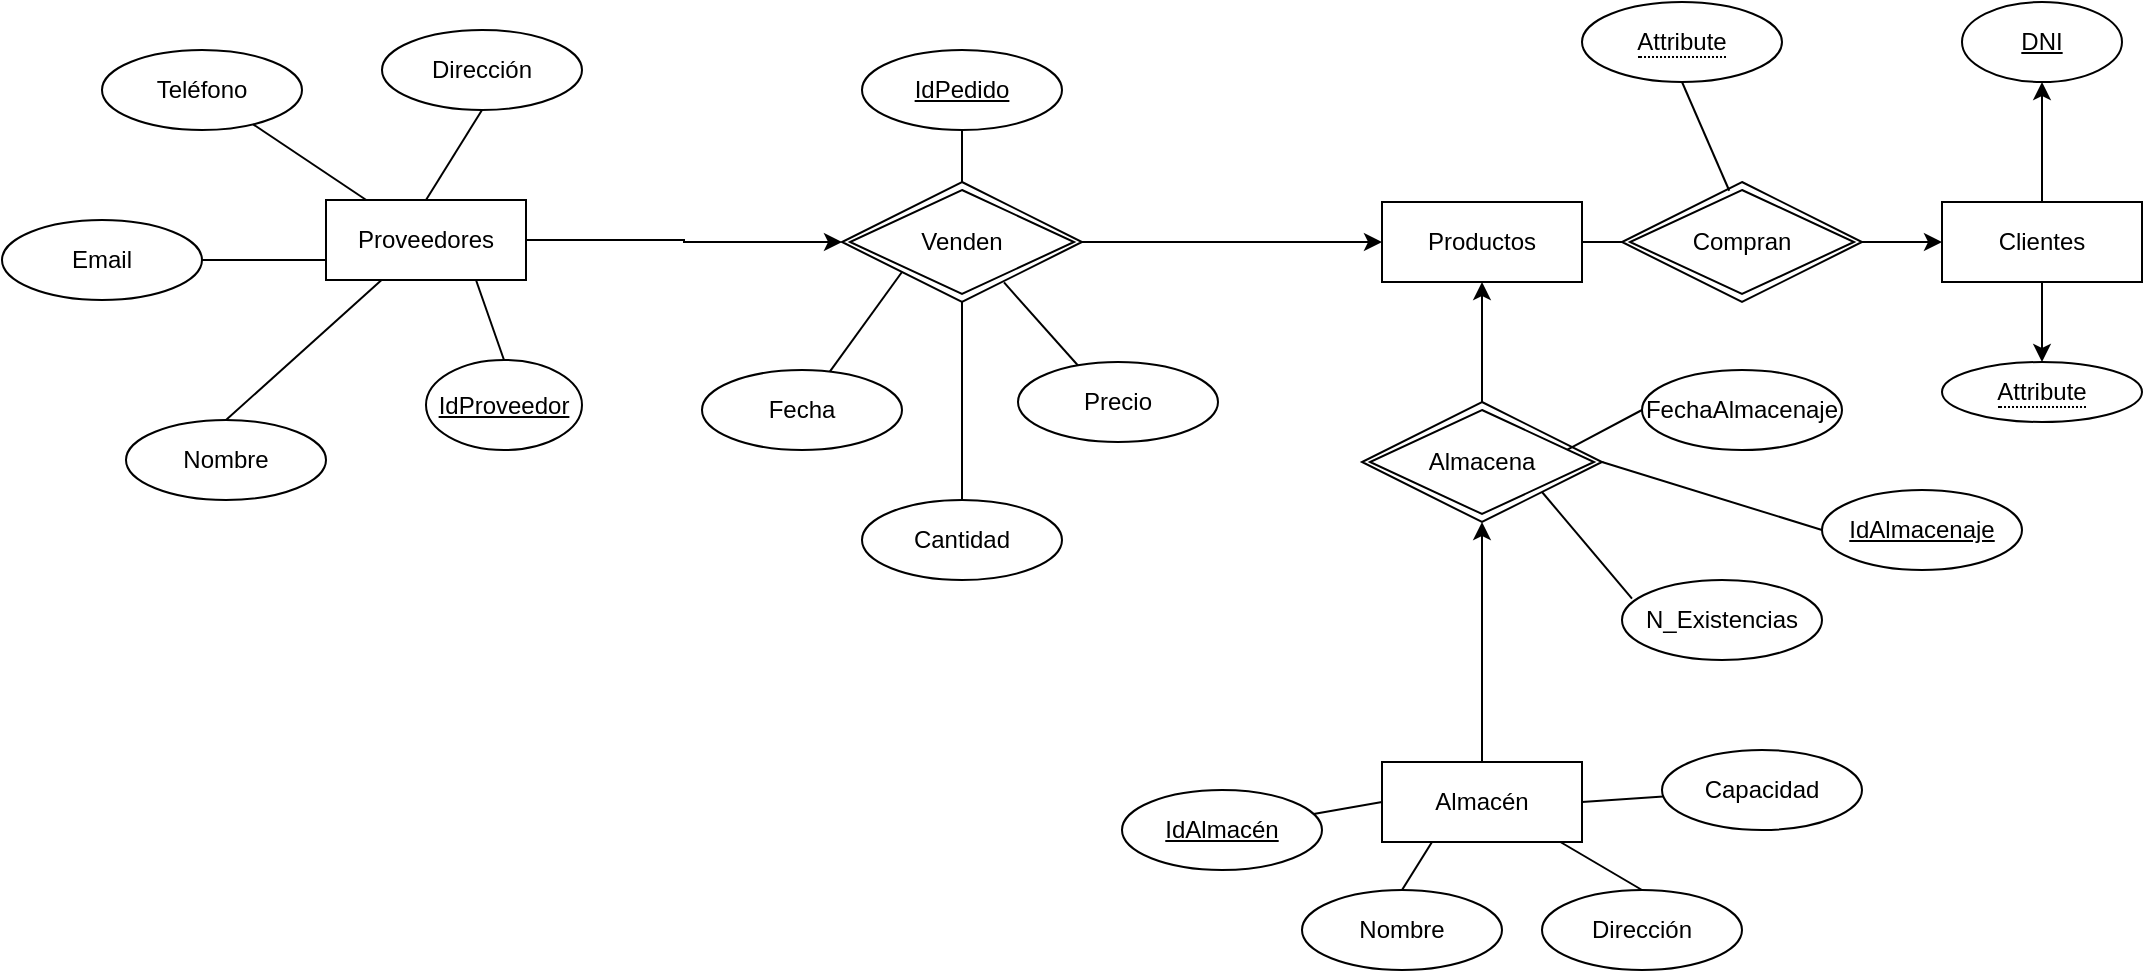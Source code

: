 <mxfile version="22.0.0" type="github">
  <diagram id="prtHgNgQTEPvFCAcTncT" name="Page-1">
    <mxGraphModel dx="1167" dy="602" grid="1" gridSize="10" guides="1" tooltips="1" connect="1" arrows="1" fold="1" page="1" pageScale="1" pageWidth="2336" pageHeight="1654" math="0" shadow="0">
      <root>
        <mxCell id="0" />
        <mxCell id="1" parent="0" />
        <mxCell id="kZnhnawMWi4XAC5wPra--32" value="" style="edgeStyle=orthogonalEdgeStyle;rounded=0;orthogonalLoop=1;jettySize=auto;html=1;" parent="1" source="kZnhnawMWi4XAC5wPra--26" target="kZnhnawMWi4XAC5wPra--29" edge="1">
          <mxGeometry relative="1" as="geometry" />
        </mxCell>
        <mxCell id="kZnhnawMWi4XAC5wPra--26" value="Productos" style="whiteSpace=wrap;html=1;align=center;" parent="1" vertex="1">
          <mxGeometry x="1350" y="756" width="100" height="40" as="geometry" />
        </mxCell>
        <mxCell id="kZnhnawMWi4XAC5wPra--41" style="edgeStyle=orthogonalEdgeStyle;rounded=0;orthogonalLoop=1;jettySize=auto;html=1;entryX=0.5;entryY=1;entryDx=0;entryDy=0;" parent="1" source="kZnhnawMWi4XAC5wPra--27" target="kZnhnawMWi4XAC5wPra--38" edge="1">
          <mxGeometry relative="1" as="geometry" />
        </mxCell>
        <mxCell id="kZnhnawMWi4XAC5wPra--27" value="Almacén" style="whiteSpace=wrap;html=1;align=center;" parent="1" vertex="1">
          <mxGeometry x="1350" y="1036" width="100" height="40" as="geometry" />
        </mxCell>
        <mxCell id="kZnhnawMWi4XAC5wPra--37" style="edgeStyle=orthogonalEdgeStyle;rounded=0;orthogonalLoop=1;jettySize=auto;html=1;" parent="1" source="kZnhnawMWi4XAC5wPra--34" target="kZnhnawMWi4XAC5wPra--26" edge="1">
          <mxGeometry relative="1" as="geometry" />
        </mxCell>
        <mxCell id="kZnhnawMWi4XAC5wPra--28" value="Proveedores" style="whiteSpace=wrap;html=1;align=center;" parent="1" vertex="1">
          <mxGeometry x="822" y="755" width="100" height="40" as="geometry" />
        </mxCell>
        <mxCell id="kZnhnawMWi4XAC5wPra--46" style="edgeStyle=orthogonalEdgeStyle;rounded=0;orthogonalLoop=1;jettySize=auto;html=1;entryX=0.5;entryY=1;entryDx=0;entryDy=0;" parent="1" source="kZnhnawMWi4XAC5wPra--29" target="kZnhnawMWi4XAC5wPra--42" edge="1">
          <mxGeometry relative="1" as="geometry" />
        </mxCell>
        <mxCell id="kZnhnawMWi4XAC5wPra--48" style="edgeStyle=orthogonalEdgeStyle;rounded=0;orthogonalLoop=1;jettySize=auto;html=1;" parent="1" source="kZnhnawMWi4XAC5wPra--29" target="kZnhnawMWi4XAC5wPra--44" edge="1">
          <mxGeometry relative="1" as="geometry" />
        </mxCell>
        <mxCell id="kZnhnawMWi4XAC5wPra--29" value="Clientes" style="whiteSpace=wrap;html=1;align=center;" parent="1" vertex="1">
          <mxGeometry x="1630" y="756" width="100" height="40" as="geometry" />
        </mxCell>
        <mxCell id="kZnhnawMWi4XAC5wPra--31" value="Compran" style="shape=rhombus;double=1;perimeter=rhombusPerimeter;whiteSpace=wrap;html=1;align=center;" parent="1" vertex="1">
          <mxGeometry x="1470" y="746" width="120" height="60" as="geometry" />
        </mxCell>
        <mxCell id="kZnhnawMWi4XAC5wPra--40" style="edgeStyle=orthogonalEdgeStyle;rounded=0;orthogonalLoop=1;jettySize=auto;html=1;entryX=0.5;entryY=1;entryDx=0;entryDy=0;" parent="1" source="kZnhnawMWi4XAC5wPra--38" target="kZnhnawMWi4XAC5wPra--26" edge="1">
          <mxGeometry relative="1" as="geometry" />
        </mxCell>
        <mxCell id="kZnhnawMWi4XAC5wPra--38" value="Almacena" style="shape=rhombus;double=1;perimeter=rhombusPerimeter;whiteSpace=wrap;html=1;align=center;" parent="1" vertex="1">
          <mxGeometry x="1340" y="856" width="120" height="60" as="geometry" />
        </mxCell>
        <mxCell id="kZnhnawMWi4XAC5wPra--42" value="DNI" style="ellipse;whiteSpace=wrap;html=1;align=center;fontStyle=4;" parent="1" vertex="1">
          <mxGeometry x="1640" y="656" width="80" height="40" as="geometry" />
        </mxCell>
        <mxCell id="kZnhnawMWi4XAC5wPra--44" value="&lt;span style=&quot;border-bottom: 1px dotted&quot;&gt;Attribute&lt;/span&gt;" style="ellipse;whiteSpace=wrap;html=1;align=center;" parent="1" vertex="1">
          <mxGeometry x="1630" y="836" width="100" height="30" as="geometry" />
        </mxCell>
        <mxCell id="kZnhnawMWi4XAC5wPra--49" value="&lt;span style=&quot;border-bottom: 1px dotted&quot;&gt;Attribute&lt;/span&gt;" style="ellipse;whiteSpace=wrap;html=1;align=center;" parent="1" vertex="1">
          <mxGeometry x="1450" y="656" width="100" height="40" as="geometry" />
        </mxCell>
        <mxCell id="kZnhnawMWi4XAC5wPra--51" value="" style="endArrow=none;html=1;rounded=0;entryX=0.5;entryY=1;entryDx=0;entryDy=0;exitX=0.447;exitY=0.073;exitDx=0;exitDy=0;exitPerimeter=0;" parent="1" source="kZnhnawMWi4XAC5wPra--31" target="kZnhnawMWi4XAC5wPra--49" edge="1">
          <mxGeometry relative="1" as="geometry">
            <mxPoint x="1240" y="826" as="sourcePoint" />
            <mxPoint x="1400" y="826" as="targetPoint" />
          </mxGeometry>
        </mxCell>
        <mxCell id="6ZXXSL6ap631LBUhDOuz-1" value="IdProveedor" style="ellipse;whiteSpace=wrap;html=1;align=center;fontStyle=4;" vertex="1" parent="1">
          <mxGeometry x="872" y="835" width="78" height="45" as="geometry" />
        </mxCell>
        <mxCell id="6ZXXSL6ap631LBUhDOuz-425" value="" style="endArrow=none;html=1;rounded=0;exitX=0.75;exitY=1;exitDx=0;exitDy=0;entryX=0.5;entryY=0;entryDx=0;entryDy=0;" edge="1" parent="1" source="kZnhnawMWi4XAC5wPra--28" target="6ZXXSL6ap631LBUhDOuz-1">
          <mxGeometry relative="1" as="geometry">
            <mxPoint x="1090" y="790" as="sourcePoint" />
            <mxPoint x="1250" y="790" as="targetPoint" />
          </mxGeometry>
        </mxCell>
        <mxCell id="6ZXXSL6ap631LBUhDOuz-426" value="Nombre" style="ellipse;whiteSpace=wrap;html=1;align=center;" vertex="1" parent="1">
          <mxGeometry x="722" y="865" width="100" height="40" as="geometry" />
        </mxCell>
        <mxCell id="6ZXXSL6ap631LBUhDOuz-427" value="" style="endArrow=none;html=1;rounded=0;entryX=0.5;entryY=0;entryDx=0;entryDy=0;" edge="1" parent="1" source="kZnhnawMWi4XAC5wPra--28" target="6ZXXSL6ap631LBUhDOuz-426">
          <mxGeometry relative="1" as="geometry">
            <mxPoint x="980" y="790" as="sourcePoint" />
            <mxPoint x="1140" y="790" as="targetPoint" />
          </mxGeometry>
        </mxCell>
        <mxCell id="6ZXXSL6ap631LBUhDOuz-428" value="Email" style="ellipse;whiteSpace=wrap;html=1;align=center;" vertex="1" parent="1">
          <mxGeometry x="660" y="765" width="100" height="40" as="geometry" />
        </mxCell>
        <mxCell id="6ZXXSL6ap631LBUhDOuz-429" value="" style="endArrow=none;html=1;rounded=0;exitX=1;exitY=0.5;exitDx=0;exitDy=0;entryX=0;entryY=0.75;entryDx=0;entryDy=0;" edge="1" parent="1" source="6ZXXSL6ap631LBUhDOuz-428" target="kZnhnawMWi4XAC5wPra--28">
          <mxGeometry relative="1" as="geometry">
            <mxPoint x="980" y="790" as="sourcePoint" />
            <mxPoint x="1140" y="790" as="targetPoint" />
          </mxGeometry>
        </mxCell>
        <mxCell id="6ZXXSL6ap631LBUhDOuz-430" value="Teléfono" style="ellipse;whiteSpace=wrap;html=1;align=center;" vertex="1" parent="1">
          <mxGeometry x="710" y="680" width="100" height="40" as="geometry" />
        </mxCell>
        <mxCell id="6ZXXSL6ap631LBUhDOuz-431" value="" style="endArrow=none;html=1;rounded=0;" edge="1" parent="1" source="6ZXXSL6ap631LBUhDOuz-430" target="kZnhnawMWi4XAC5wPra--28">
          <mxGeometry relative="1" as="geometry">
            <mxPoint x="980" y="790" as="sourcePoint" />
            <mxPoint x="1140" y="790" as="targetPoint" />
          </mxGeometry>
        </mxCell>
        <mxCell id="6ZXXSL6ap631LBUhDOuz-432" value="Dirección" style="ellipse;whiteSpace=wrap;html=1;align=center;" vertex="1" parent="1">
          <mxGeometry x="850" y="670" width="100" height="40" as="geometry" />
        </mxCell>
        <mxCell id="6ZXXSL6ap631LBUhDOuz-433" value="" style="endArrow=none;html=1;rounded=0;exitX=0.5;exitY=1;exitDx=0;exitDy=0;entryX=0.5;entryY=0;entryDx=0;entryDy=0;" edge="1" parent="1" source="6ZXXSL6ap631LBUhDOuz-432" target="kZnhnawMWi4XAC5wPra--28">
          <mxGeometry relative="1" as="geometry">
            <mxPoint x="980" y="790" as="sourcePoint" />
            <mxPoint x="1140" y="790" as="targetPoint" />
          </mxGeometry>
        </mxCell>
        <mxCell id="6ZXXSL6ap631LBUhDOuz-434" value="" style="edgeStyle=orthogonalEdgeStyle;rounded=0;orthogonalLoop=1;jettySize=auto;html=1;" edge="1" parent="1" source="kZnhnawMWi4XAC5wPra--28" target="kZnhnawMWi4XAC5wPra--34">
          <mxGeometry relative="1" as="geometry">
            <mxPoint x="922" y="775" as="sourcePoint" />
            <mxPoint x="1350" y="776" as="targetPoint" />
          </mxGeometry>
        </mxCell>
        <mxCell id="kZnhnawMWi4XAC5wPra--34" value="Venden" style="shape=rhombus;double=1;perimeter=rhombusPerimeter;whiteSpace=wrap;html=1;align=center;" parent="1" vertex="1">
          <mxGeometry x="1080" y="746" width="120" height="60" as="geometry" />
        </mxCell>
        <mxCell id="6ZXXSL6ap631LBUhDOuz-435" value="Fecha" style="ellipse;whiteSpace=wrap;html=1;align=center;" vertex="1" parent="1">
          <mxGeometry x="1010" y="840" width="100" height="40" as="geometry" />
        </mxCell>
        <mxCell id="6ZXXSL6ap631LBUhDOuz-436" value="" style="endArrow=none;html=1;rounded=0;exitX=0;exitY=1;exitDx=0;exitDy=0;" edge="1" parent="1" source="kZnhnawMWi4XAC5wPra--34" target="6ZXXSL6ap631LBUhDOuz-435">
          <mxGeometry relative="1" as="geometry">
            <mxPoint x="1330" y="900" as="sourcePoint" />
            <mxPoint x="1490" y="900" as="targetPoint" />
          </mxGeometry>
        </mxCell>
        <mxCell id="6ZXXSL6ap631LBUhDOuz-437" value="" style="endArrow=none;html=1;rounded=0;exitX=0.5;exitY=1;exitDx=0;exitDy=0;" edge="1" parent="1" source="kZnhnawMWi4XAC5wPra--34" target="6ZXXSL6ap631LBUhDOuz-438">
          <mxGeometry relative="1" as="geometry">
            <mxPoint x="1330" y="900" as="sourcePoint" />
            <mxPoint x="1140" y="910" as="targetPoint" />
          </mxGeometry>
        </mxCell>
        <mxCell id="6ZXXSL6ap631LBUhDOuz-438" value="Cantidad" style="ellipse;whiteSpace=wrap;html=1;align=center;" vertex="1" parent="1">
          <mxGeometry x="1090" y="905" width="100" height="40" as="geometry" />
        </mxCell>
        <mxCell id="6ZXXSL6ap631LBUhDOuz-439" value="" style="endArrow=none;html=1;rounded=0;exitX=0.675;exitY=0.837;exitDx=0;exitDy=0;exitPerimeter=0;" edge="1" parent="1" source="kZnhnawMWi4XAC5wPra--34">
          <mxGeometry relative="1" as="geometry">
            <mxPoint x="1330" y="900" as="sourcePoint" />
            <mxPoint x="1200" y="840" as="targetPoint" />
          </mxGeometry>
        </mxCell>
        <mxCell id="6ZXXSL6ap631LBUhDOuz-440" value="Precio" style="ellipse;whiteSpace=wrap;html=1;align=center;" vertex="1" parent="1">
          <mxGeometry x="1168" y="836" width="100" height="40" as="geometry" />
        </mxCell>
        <mxCell id="6ZXXSL6ap631LBUhDOuz-441" value="" style="endArrow=none;html=1;rounded=0;entryX=0;entryY=0.5;entryDx=0;entryDy=0;" edge="1" parent="1" source="6ZXXSL6ap631LBUhDOuz-446" target="kZnhnawMWi4XAC5wPra--27">
          <mxGeometry relative="1" as="geometry">
            <mxPoint x="1300" y="1070" as="sourcePoint" />
            <mxPoint x="1270" y="970" as="targetPoint" />
          </mxGeometry>
        </mxCell>
        <mxCell id="6ZXXSL6ap631LBUhDOuz-442" value="" style="endArrow=none;html=1;rounded=0;entryX=0.5;entryY=0;entryDx=0;entryDy=0;exitX=0.5;exitY=1;exitDx=0;exitDy=0;" edge="1" parent="1" source="6ZXXSL6ap631LBUhDOuz-444" target="kZnhnawMWi4XAC5wPra--34">
          <mxGeometry relative="1" as="geometry">
            <mxPoint x="1140" y="680" as="sourcePoint" />
            <mxPoint x="1270" y="900" as="targetPoint" />
          </mxGeometry>
        </mxCell>
        <mxCell id="6ZXXSL6ap631LBUhDOuz-444" value="IdPedido" style="ellipse;whiteSpace=wrap;html=1;align=center;fontStyle=4;" vertex="1" parent="1">
          <mxGeometry x="1090" y="680" width="100" height="40" as="geometry" />
        </mxCell>
        <mxCell id="6ZXXSL6ap631LBUhDOuz-446" value="IdAlmacén" style="ellipse;whiteSpace=wrap;html=1;align=center;fontStyle=4;" vertex="1" parent="1">
          <mxGeometry x="1220" y="1050" width="100" height="40" as="geometry" />
        </mxCell>
        <mxCell id="6ZXXSL6ap631LBUhDOuz-447" value="Nombre" style="ellipse;whiteSpace=wrap;html=1;align=center;" vertex="1" parent="1">
          <mxGeometry x="1310" y="1100" width="100" height="40" as="geometry" />
        </mxCell>
        <mxCell id="6ZXXSL6ap631LBUhDOuz-448" value="" style="endArrow=none;html=1;rounded=0;entryX=0.5;entryY=0;entryDx=0;entryDy=0;exitX=0.25;exitY=1;exitDx=0;exitDy=0;" edge="1" parent="1" source="kZnhnawMWi4XAC5wPra--27" target="6ZXXSL6ap631LBUhDOuz-447">
          <mxGeometry relative="1" as="geometry">
            <mxPoint x="1110" y="970" as="sourcePoint" />
            <mxPoint x="1270" y="970" as="targetPoint" />
          </mxGeometry>
        </mxCell>
        <mxCell id="6ZXXSL6ap631LBUhDOuz-449" value="Dirección" style="ellipse;whiteSpace=wrap;html=1;align=center;" vertex="1" parent="1">
          <mxGeometry x="1430" y="1100" width="100" height="40" as="geometry" />
        </mxCell>
        <mxCell id="6ZXXSL6ap631LBUhDOuz-450" value="" style="endArrow=none;html=1;rounded=0;entryX=0.5;entryY=0;entryDx=0;entryDy=0;exitX=0.892;exitY=1;exitDx=0;exitDy=0;exitPerimeter=0;" edge="1" parent="1" source="kZnhnawMWi4XAC5wPra--27" target="6ZXXSL6ap631LBUhDOuz-449">
          <mxGeometry relative="1" as="geometry">
            <mxPoint x="1110" y="970" as="sourcePoint" />
            <mxPoint x="1270" y="970" as="targetPoint" />
          </mxGeometry>
        </mxCell>
        <mxCell id="6ZXXSL6ap631LBUhDOuz-451" value="Capacidad" style="ellipse;whiteSpace=wrap;html=1;align=center;" vertex="1" parent="1">
          <mxGeometry x="1490" y="1030" width="100" height="40" as="geometry" />
        </mxCell>
        <mxCell id="6ZXXSL6ap631LBUhDOuz-452" value="" style="endArrow=none;html=1;rounded=0;exitX=1;exitY=0.5;exitDx=0;exitDy=0;" edge="1" parent="1" source="kZnhnawMWi4XAC5wPra--27" target="6ZXXSL6ap631LBUhDOuz-451">
          <mxGeometry relative="1" as="geometry">
            <mxPoint x="1110" y="970" as="sourcePoint" />
            <mxPoint x="1270" y="970" as="targetPoint" />
          </mxGeometry>
        </mxCell>
        <mxCell id="6ZXXSL6ap631LBUhDOuz-453" value="" style="endArrow=none;html=1;rounded=0;entryX=1;entryY=1;entryDx=0;entryDy=0;exitX=0.05;exitY=0.233;exitDx=0;exitDy=0;exitPerimeter=0;" edge="1" parent="1" source="6ZXXSL6ap631LBUhDOuz-454" target="kZnhnawMWi4XAC5wPra--38">
          <mxGeometry relative="1" as="geometry">
            <mxPoint x="1530" y="900" as="sourcePoint" />
            <mxPoint x="1270" y="900" as="targetPoint" />
          </mxGeometry>
        </mxCell>
        <mxCell id="6ZXXSL6ap631LBUhDOuz-454" value="N_Existencias" style="ellipse;whiteSpace=wrap;html=1;align=center;" vertex="1" parent="1">
          <mxGeometry x="1470" y="945" width="100" height="40" as="geometry" />
        </mxCell>
        <mxCell id="6ZXXSL6ap631LBUhDOuz-456" value="" style="endArrow=none;html=1;rounded=0;exitX=0.856;exitY=0.396;exitDx=0;exitDy=0;exitPerimeter=0;entryX=0;entryY=0.5;entryDx=0;entryDy=0;" edge="1" parent="1" source="kZnhnawMWi4XAC5wPra--38" target="6ZXXSL6ap631LBUhDOuz-457">
          <mxGeometry relative="1" as="geometry">
            <mxPoint x="1110" y="900" as="sourcePoint" />
            <mxPoint x="1482.8" y="863.76" as="targetPoint" />
          </mxGeometry>
        </mxCell>
        <mxCell id="6ZXXSL6ap631LBUhDOuz-457" value="FechaAlmacenaje" style="ellipse;whiteSpace=wrap;html=1;align=center;" vertex="1" parent="1">
          <mxGeometry x="1480" y="840" width="100" height="40" as="geometry" />
        </mxCell>
        <mxCell id="6ZXXSL6ap631LBUhDOuz-458" value="" style="endArrow=none;html=1;rounded=0;entryX=1;entryY=0.5;entryDx=0;entryDy=0;exitX=0;exitY=0.5;exitDx=0;exitDy=0;" edge="1" parent="1" source="6ZXXSL6ap631LBUhDOuz-459" target="kZnhnawMWi4XAC5wPra--38">
          <mxGeometry relative="1" as="geometry">
            <mxPoint x="1560" y="920" as="sourcePoint" />
            <mxPoint x="1380" y="900" as="targetPoint" />
          </mxGeometry>
        </mxCell>
        <mxCell id="6ZXXSL6ap631LBUhDOuz-459" value="IdAlmacenaje" style="ellipse;whiteSpace=wrap;html=1;align=center;fontStyle=4;" vertex="1" parent="1">
          <mxGeometry x="1570" y="900" width="100" height="40" as="geometry" />
        </mxCell>
      </root>
    </mxGraphModel>
  </diagram>
</mxfile>
